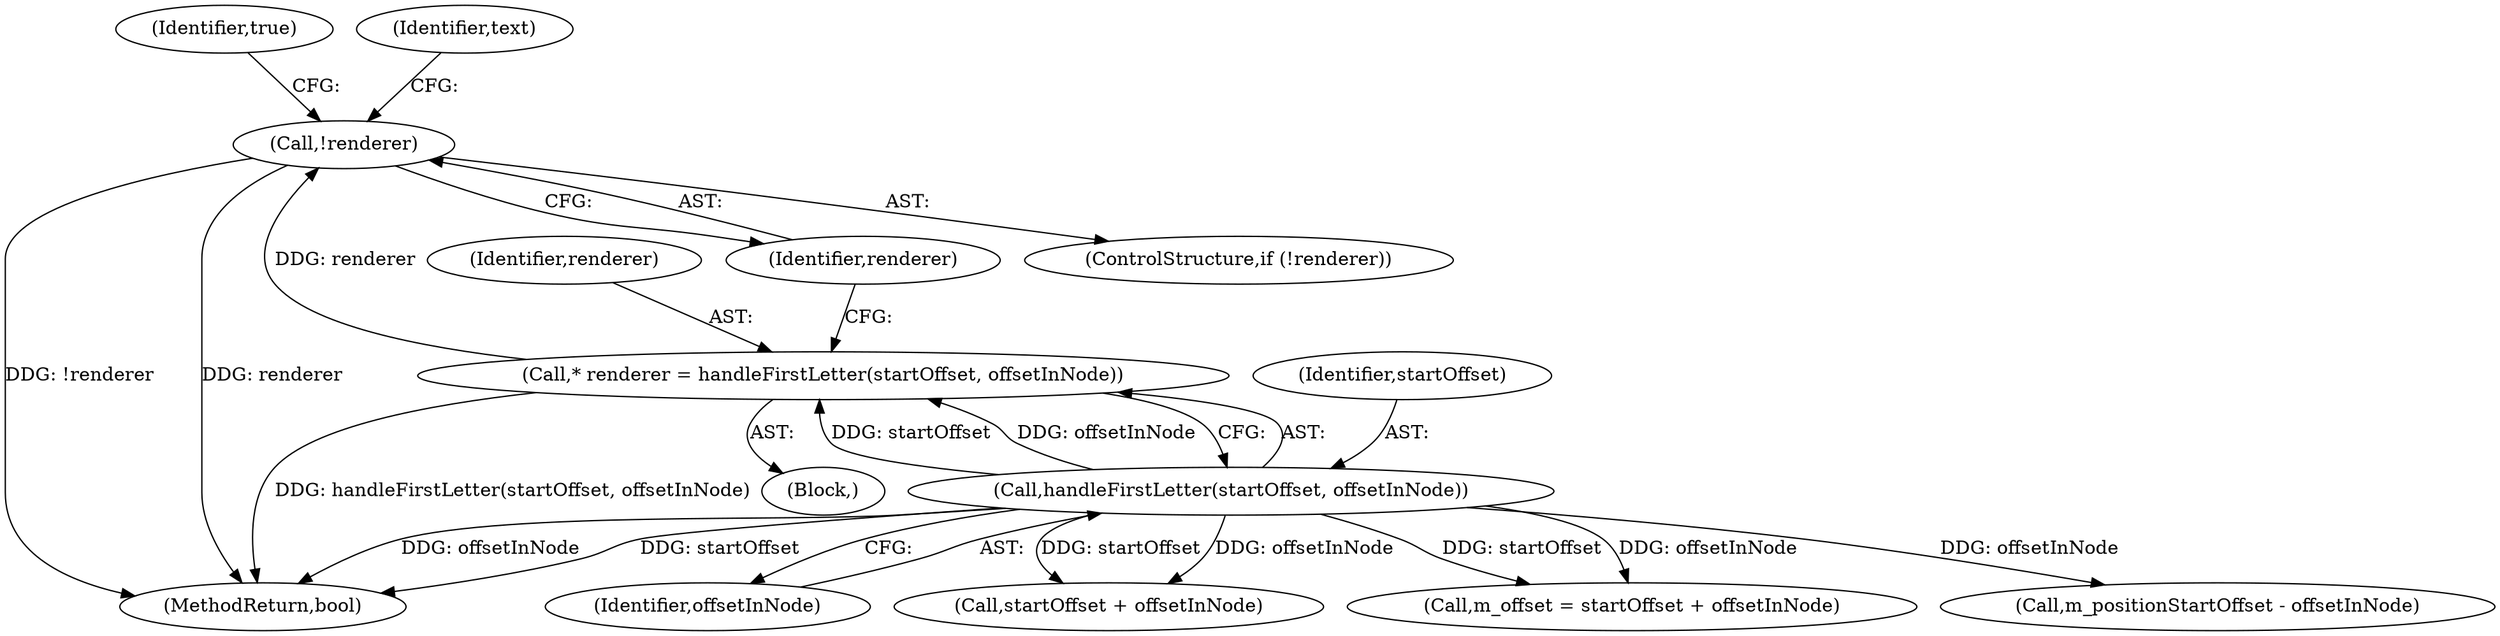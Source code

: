 digraph "0_Chrome_09fbb829eab7ee25e90bb4e9c2f4973c6c62d0f3@pointer" {
"1000114" [label="(Call,!renderer)"];
"1000108" [label="(Call,* renderer = handleFirstLetter(startOffset, offsetInNode))"];
"1000110" [label="(Call,handleFirstLetter(startOffset, offsetInNode))"];
"1000213" [label="(MethodReturn,bool)"];
"1000110" [label="(Call,handleFirstLetter(startOffset, offsetInNode))"];
"1000149" [label="(Call,m_positionStartOffset - offsetInNode)"];
"1000112" [label="(Identifier,offsetInNode)"];
"1000111" [label="(Identifier,startOffset)"];
"1000117" [label="(Identifier,true)"];
"1000109" [label="(Identifier,renderer)"];
"1000120" [label="(Identifier,text)"];
"1000108" [label="(Call,* renderer = handleFirstLetter(startOffset, offsetInNode))"];
"1000136" [label="(Call,startOffset + offsetInNode)"];
"1000134" [label="(Call,m_offset = startOffset + offsetInNode)"];
"1000113" [label="(ControlStructure,if (!renderer))"];
"1000115" [label="(Identifier,renderer)"];
"1000101" [label="(Block,)"];
"1000114" [label="(Call,!renderer)"];
"1000114" -> "1000113"  [label="AST: "];
"1000114" -> "1000115"  [label="CFG: "];
"1000115" -> "1000114"  [label="AST: "];
"1000117" -> "1000114"  [label="CFG: "];
"1000120" -> "1000114"  [label="CFG: "];
"1000114" -> "1000213"  [label="DDG: !renderer"];
"1000114" -> "1000213"  [label="DDG: renderer"];
"1000108" -> "1000114"  [label="DDG: renderer"];
"1000108" -> "1000101"  [label="AST: "];
"1000108" -> "1000110"  [label="CFG: "];
"1000109" -> "1000108"  [label="AST: "];
"1000110" -> "1000108"  [label="AST: "];
"1000115" -> "1000108"  [label="CFG: "];
"1000108" -> "1000213"  [label="DDG: handleFirstLetter(startOffset, offsetInNode)"];
"1000110" -> "1000108"  [label="DDG: startOffset"];
"1000110" -> "1000108"  [label="DDG: offsetInNode"];
"1000110" -> "1000112"  [label="CFG: "];
"1000111" -> "1000110"  [label="AST: "];
"1000112" -> "1000110"  [label="AST: "];
"1000110" -> "1000213"  [label="DDG: offsetInNode"];
"1000110" -> "1000213"  [label="DDG: startOffset"];
"1000110" -> "1000134"  [label="DDG: startOffset"];
"1000110" -> "1000134"  [label="DDG: offsetInNode"];
"1000110" -> "1000136"  [label="DDG: startOffset"];
"1000110" -> "1000136"  [label="DDG: offsetInNode"];
"1000110" -> "1000149"  [label="DDG: offsetInNode"];
}
